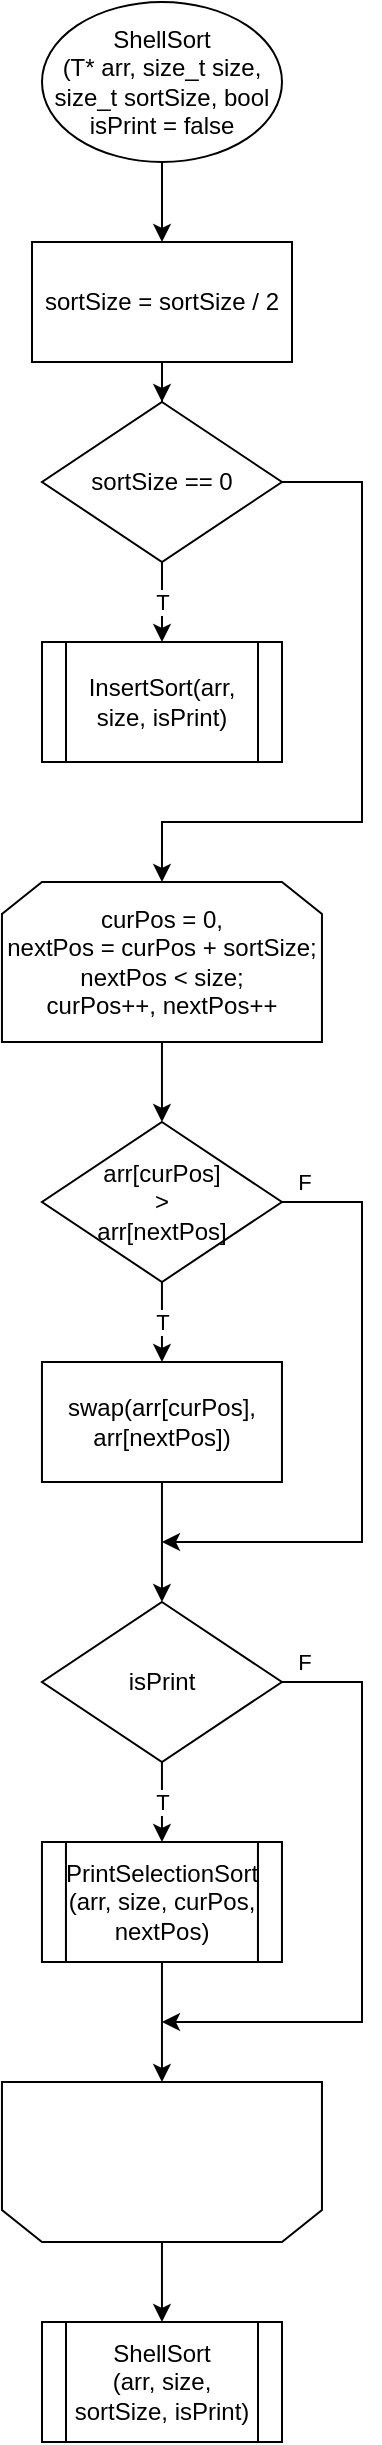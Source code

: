 <mxfile version="19.0.1" type="device"><diagram id="6qLVDmkccQ_C4W38INIT" name="페이지-1"><mxGraphModel dx="2103" dy="1515" grid="1" gridSize="10" guides="1" tooltips="1" connect="1" arrows="1" fold="1" page="1" pageScale="1" pageWidth="827" pageHeight="1169" math="0" shadow="0"><root><mxCell id="0"/><mxCell id="1" parent="0"/><mxCell id="1YyjUZX-7sMcgWNU91IZ-4" value="" style="edgeStyle=orthogonalEdgeStyle;rounded=0;orthogonalLoop=1;jettySize=auto;html=1;" edge="1" parent="1" source="1YyjUZX-7sMcgWNU91IZ-2" target="1YyjUZX-7sMcgWNU91IZ-3"><mxGeometry relative="1" as="geometry"/></mxCell><mxCell id="1YyjUZX-7sMcgWNU91IZ-2" value="ShellSort&lt;br&gt;(T* arr, size_t size, size_t sortSize, bool isPrint = false" style="ellipse;whiteSpace=wrap;html=1;" vertex="1" parent="1"><mxGeometry x="40" y="40" width="120" height="80" as="geometry"/></mxCell><mxCell id="1YyjUZX-7sMcgWNU91IZ-6" value="" style="edgeStyle=orthogonalEdgeStyle;rounded=0;orthogonalLoop=1;jettySize=auto;html=1;" edge="1" parent="1" source="1YyjUZX-7sMcgWNU91IZ-3" target="1YyjUZX-7sMcgWNU91IZ-5"><mxGeometry relative="1" as="geometry"/></mxCell><mxCell id="1YyjUZX-7sMcgWNU91IZ-3" value="sortSize = sortSize / 2" style="rounded=0;whiteSpace=wrap;html=1;" vertex="1" parent="1"><mxGeometry x="35" y="160" width="130" height="60" as="geometry"/></mxCell><mxCell id="1YyjUZX-7sMcgWNU91IZ-8" value="T" style="edgeStyle=orthogonalEdgeStyle;rounded=0;orthogonalLoop=1;jettySize=auto;html=1;" edge="1" parent="1" source="1YyjUZX-7sMcgWNU91IZ-5" target="1YyjUZX-7sMcgWNU91IZ-7"><mxGeometry relative="1" as="geometry"/></mxCell><mxCell id="1YyjUZX-7sMcgWNU91IZ-24" style="edgeStyle=orthogonalEdgeStyle;rounded=0;orthogonalLoop=1;jettySize=auto;html=1;entryX=0.5;entryY=0;entryDx=0;entryDy=0;exitX=1;exitY=0.5;exitDx=0;exitDy=0;" edge="1" parent="1" source="1YyjUZX-7sMcgWNU91IZ-5" target="1YyjUZX-7sMcgWNU91IZ-9"><mxGeometry relative="1" as="geometry"><Array as="points"><mxPoint x="200" y="280"/><mxPoint x="200" y="450"/><mxPoint x="100" y="450"/></Array></mxGeometry></mxCell><mxCell id="1YyjUZX-7sMcgWNU91IZ-5" value="sortSize == 0" style="rhombus;whiteSpace=wrap;html=1;" vertex="1" parent="1"><mxGeometry x="40" y="240" width="120" height="80" as="geometry"/></mxCell><mxCell id="1YyjUZX-7sMcgWNU91IZ-7" value="InsertSort(arr, size, isPrint)" style="shape=process;whiteSpace=wrap;html=1;backgroundOutline=1;" vertex="1" parent="1"><mxGeometry x="40" y="360" width="120" height="60" as="geometry"/></mxCell><mxCell id="1YyjUZX-7sMcgWNU91IZ-19" value="" style="edgeStyle=orthogonalEdgeStyle;rounded=0;orthogonalLoop=1;jettySize=auto;html=1;" edge="1" parent="1" source="1YyjUZX-7sMcgWNU91IZ-9" target="1YyjUZX-7sMcgWNU91IZ-10"><mxGeometry relative="1" as="geometry"/></mxCell><mxCell id="1YyjUZX-7sMcgWNU91IZ-9" value="curPos = 0,&lt;br&gt;nextPos = curPos + sortSize;&lt;br&gt;nextPos &amp;lt; size;&lt;br&gt;curPos++, nextPos++" style="shape=loopLimit;whiteSpace=wrap;html=1;" vertex="1" parent="1"><mxGeometry x="19.98" y="480" width="160" height="80" as="geometry"/></mxCell><mxCell id="1YyjUZX-7sMcgWNU91IZ-12" value="T" style="edgeStyle=orthogonalEdgeStyle;rounded=0;orthogonalLoop=1;jettySize=auto;html=1;" edge="1" parent="1" source="1YyjUZX-7sMcgWNU91IZ-10" target="1YyjUZX-7sMcgWNU91IZ-11"><mxGeometry relative="1" as="geometry"/></mxCell><mxCell id="1YyjUZX-7sMcgWNU91IZ-18" value="F" style="edgeStyle=orthogonalEdgeStyle;rounded=0;orthogonalLoop=1;jettySize=auto;html=1;exitX=1;exitY=0.5;exitDx=0;exitDy=0;" edge="1" parent="1" source="1YyjUZX-7sMcgWNU91IZ-10"><mxGeometry x="-0.926" y="10" relative="1" as="geometry"><mxPoint x="99.98" y="810" as="targetPoint"/><Array as="points"><mxPoint x="200" y="640"/><mxPoint x="200" y="810"/></Array><mxPoint as="offset"/></mxGeometry></mxCell><mxCell id="1YyjUZX-7sMcgWNU91IZ-10" value="arr[curPos]&lt;br&gt;&amp;gt;&lt;br&gt;arr[nextPos]" style="rhombus;whiteSpace=wrap;html=1;" vertex="1" parent="1"><mxGeometry x="39.98" y="600" width="120" height="80" as="geometry"/></mxCell><mxCell id="1YyjUZX-7sMcgWNU91IZ-15" value="" style="edgeStyle=orthogonalEdgeStyle;rounded=0;orthogonalLoop=1;jettySize=auto;html=1;" edge="1" parent="1" source="1YyjUZX-7sMcgWNU91IZ-11" target="1YyjUZX-7sMcgWNU91IZ-14"><mxGeometry relative="1" as="geometry"/></mxCell><mxCell id="1YyjUZX-7sMcgWNU91IZ-11" value="swap(arr[curPos], arr[nextPos])" style="rounded=0;whiteSpace=wrap;html=1;" vertex="1" parent="1"><mxGeometry x="39.98" y="720" width="120" height="60" as="geometry"/></mxCell><mxCell id="1YyjUZX-7sMcgWNU91IZ-17" value="T" style="edgeStyle=orthogonalEdgeStyle;rounded=0;orthogonalLoop=1;jettySize=auto;html=1;" edge="1" parent="1" source="1YyjUZX-7sMcgWNU91IZ-14" target="1YyjUZX-7sMcgWNU91IZ-16"><mxGeometry relative="1" as="geometry"/></mxCell><mxCell id="1YyjUZX-7sMcgWNU91IZ-22" value="F" style="edgeStyle=orthogonalEdgeStyle;rounded=0;orthogonalLoop=1;jettySize=auto;html=1;exitX=1;exitY=0.5;exitDx=0;exitDy=0;" edge="1" parent="1" source="1YyjUZX-7sMcgWNU91IZ-14"><mxGeometry x="-0.926" y="10" relative="1" as="geometry"><mxPoint x="99.98" y="1050" as="targetPoint"/><Array as="points"><mxPoint x="200" y="880"/><mxPoint x="200" y="1050"/></Array><mxPoint as="offset"/></mxGeometry></mxCell><mxCell id="1YyjUZX-7sMcgWNU91IZ-14" value="isPrint" style="rhombus;whiteSpace=wrap;html=1;" vertex="1" parent="1"><mxGeometry x="39.98" y="840" width="120" height="80" as="geometry"/></mxCell><mxCell id="1YyjUZX-7sMcgWNU91IZ-21" value="" style="edgeStyle=orthogonalEdgeStyle;rounded=0;orthogonalLoop=1;jettySize=auto;html=1;" edge="1" parent="1" source="1YyjUZX-7sMcgWNU91IZ-16" target="1YyjUZX-7sMcgWNU91IZ-20"><mxGeometry relative="1" as="geometry"/></mxCell><mxCell id="1YyjUZX-7sMcgWNU91IZ-16" value="PrintSelectionSort&lt;br&gt;(arr, size, curPos, nextPos)" style="shape=process;whiteSpace=wrap;html=1;backgroundOutline=1;" vertex="1" parent="1"><mxGeometry x="39.98" y="960" width="120" height="60" as="geometry"/></mxCell><mxCell id="1YyjUZX-7sMcgWNU91IZ-26" value="" style="edgeStyle=orthogonalEdgeStyle;rounded=0;orthogonalLoop=1;jettySize=auto;html=1;" edge="1" parent="1" source="1YyjUZX-7sMcgWNU91IZ-20" target="1YyjUZX-7sMcgWNU91IZ-25"><mxGeometry relative="1" as="geometry"/></mxCell><mxCell id="1YyjUZX-7sMcgWNU91IZ-20" value="" style="shape=loopLimit;whiteSpace=wrap;html=1;flipV=1;" vertex="1" parent="1"><mxGeometry x="19.98" y="1080" width="160" height="80" as="geometry"/></mxCell><mxCell id="1YyjUZX-7sMcgWNU91IZ-25" value="ShellSort&lt;br&gt;(arr, size, sortSize, isPrint)" style="shape=process;whiteSpace=wrap;html=1;backgroundOutline=1;" vertex="1" parent="1"><mxGeometry x="40" y="1200" width="120" height="60" as="geometry"/></mxCell></root></mxGraphModel></diagram></mxfile>